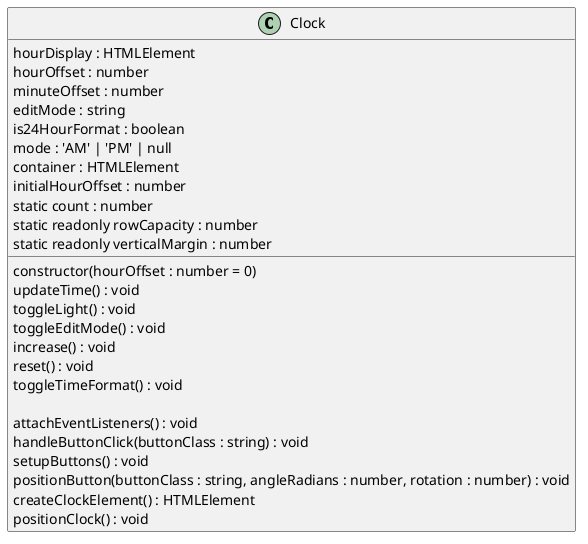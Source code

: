 @startuml Diagramme de classe
class Clock {
    hourDisplay : HTMLElement
    hourOffset : number
    minuteOffset : number
    editMode : string
    is24HourFormat : boolean
    mode : 'AM' | 'PM' | null
    container : HTMLElement
    initialHourOffset : number
    static count : number
    static readonly rowCapacity : number
    static readonly verticalMargin : number

    constructor(hourOffset : number = 0)
    updateTime() : void
    toggleLight() : void
    toggleEditMode() : void
    increase() : void
    reset() : void
    toggleTimeFormat() : void

    attachEventListeners() : void
    handleButtonClick(buttonClass : string) : void
    setupButtons() : void
    positionButton(buttonClass : string, angleRadians : number, rotation : number) : void
    createClockElement() : HTMLElement
    positionClock() : void
}

@enduml
